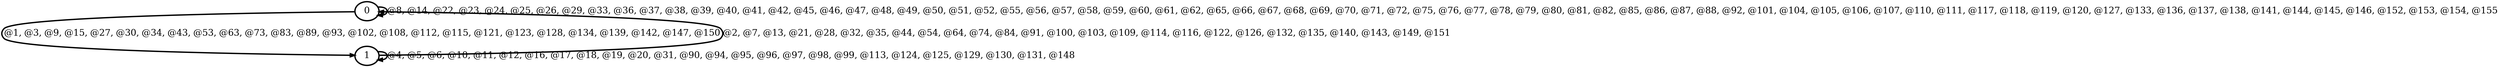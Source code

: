 digraph G {
        node [style=rounded, penwidth=3, fontsize=20, shape=oval];
        "0" -> "1" [label="@1, @3, @9, @15, @27, @30, @34, @43, @53, @63, @73, @83, @89, @93, @102, @108, @112, @115, @121, @123, @128, @134, @139, @142, @147, @150", color=black,arrowsize=1,style=bold,penwidth=3,fontsize=20];
"1" -> "0" [label="@2, @7, @13, @21, @28, @32, @35, @44, @54, @64, @74, @84, @91, @100, @103, @109, @114, @116, @122, @126, @132, @135, @140, @143, @149, @151", color=black,arrowsize=1,style=bold,penwidth=3,fontsize=20];
"1" -> "1" [label="@4, @5, @6, @10, @11, @12, @16, @17, @18, @19, @20, @31, @90, @94, @95, @96, @97, @98, @99, @113, @124, @125, @129, @130, @131, @148", color=black,arrowsize=1,style=bold,penwidth=3,fontsize=20];
"0" -> "0" [label="@8, @14, @22, @23, @24, @25, @26, @29, @33, @36, @37, @38, @39, @40, @41, @42, @45, @46, @47, @48, @49, @50, @51, @52, @55, @56, @57, @58, @59, @60, @61, @62, @65, @66, @67, @68, @69, @70, @71, @72, @75, @76, @77, @78, @79, @80, @81, @82, @85, @86, @87, @88, @92, @101, @104, @105, @106, @107, @110, @111, @117, @118, @119, @120, @127, @133, @136, @137, @138, @141, @144, @145, @146, @152, @153, @154, @155", color=black,arrowsize=1,style=bold,penwidth=3,fontsize=20];
}
